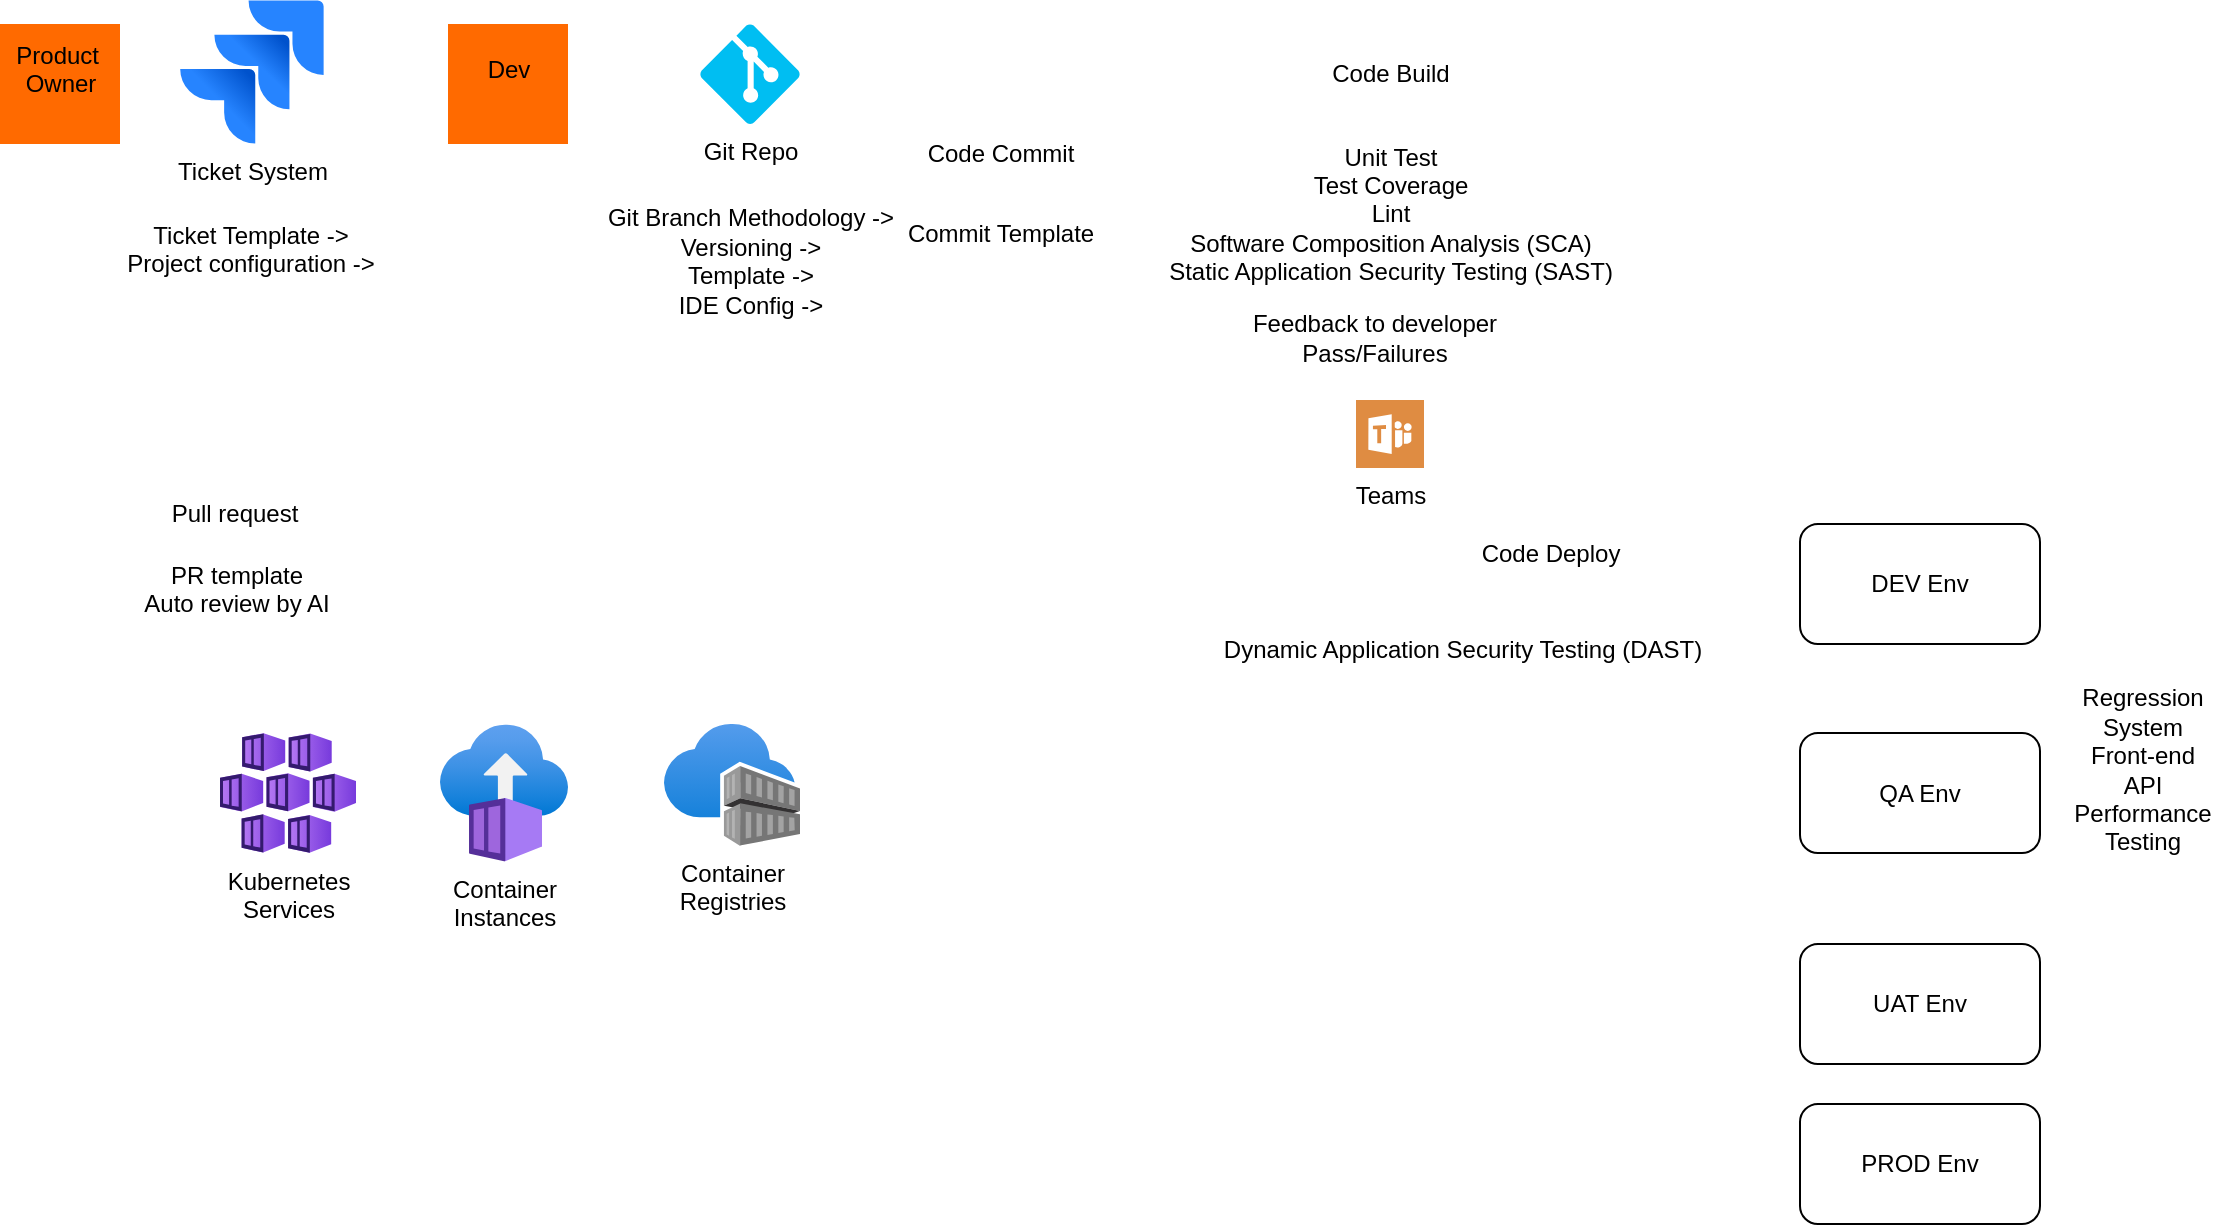 <mxfile version="25.0.3">
  <diagram name="Page-1" id="HFFRkxdLWE5YDhGh8fER">
    <mxGraphModel dx="441" dy="761" grid="1" gridSize="10" guides="1" tooltips="1" connect="1" arrows="1" fold="1" page="1" pageScale="1" pageWidth="1169" pageHeight="826" math="0" shadow="0">
      <root>
        <mxCell id="0" />
        <mxCell id="1" parent="0" />
        <mxCell id="EDXHS6EJhSH5jY5PzywB-1" value="&lt;div&gt;Dev&lt;/div&gt;&lt;div&gt;&lt;br&gt;&lt;/div&gt;" style="points=[];aspect=fixed;html=1;align=center;shadow=0;dashed=0;fillColor=#FF6A00;strokeColor=none;shape=mxgraph.alibaba_cloud.user;" vertex="1" parent="1">
          <mxGeometry x="254" y="330" width="60" height="60" as="geometry" />
        </mxCell>
        <mxCell id="EDXHS6EJhSH5jY5PzywB-2" value="&lt;div&gt;Product&amp;nbsp;&lt;/div&gt;&lt;div&gt;Owner&lt;/div&gt;&lt;div&gt;&lt;br&gt;&lt;/div&gt;" style="points=[];aspect=fixed;html=1;align=center;shadow=0;dashed=0;fillColor=#FF6A00;strokeColor=none;shape=mxgraph.alibaba_cloud.user;" vertex="1" parent="1">
          <mxGeometry x="30" y="330" width="60" height="60" as="geometry" />
        </mxCell>
        <mxCell id="EDXHS6EJhSH5jY5PzywB-3" value="Ticket System" style="image;html=1;image=img/lib/atlassian/Jira_Logo.svg;" vertex="1" parent="1">
          <mxGeometry x="120" y="318" width="72" height="72" as="geometry" />
        </mxCell>
        <mxCell id="EDXHS6EJhSH5jY5PzywB-4" value="Git Repo" style="verticalLabelPosition=bottom;html=1;verticalAlign=top;align=center;strokeColor=none;fillColor=#00BEF2;shape=mxgraph.azure.git_repository;" vertex="1" parent="1">
          <mxGeometry x="380" y="330" width="50" height="50" as="geometry" />
        </mxCell>
        <mxCell id="EDXHS6EJhSH5jY5PzywB-8" value="&lt;div&gt;Kubernetes&lt;/div&gt;&lt;div&gt;Services&lt;br&gt;&lt;/div&gt;" style="image;aspect=fixed;html=1;points=[];align=center;fontSize=12;image=img/lib/azure2/containers/Kubernetes_Services.svg;" vertex="1" parent="1">
          <mxGeometry x="140" y="684.5" width="68" height="60" as="geometry" />
        </mxCell>
        <mxCell id="EDXHS6EJhSH5jY5PzywB-9" value="&lt;div&gt;Container&lt;/div&gt;&lt;div&gt;Registries&lt;br&gt;&lt;/div&gt;" style="image;aspect=fixed;html=1;points=[];align=center;fontSize=12;image=img/lib/azure2/containers/Container_Registries.svg;" vertex="1" parent="1">
          <mxGeometry x="362" y="680" width="68" height="61" as="geometry" />
        </mxCell>
        <mxCell id="EDXHS6EJhSH5jY5PzywB-10" value="&lt;div&gt;Container&lt;/div&gt;&lt;div&gt;Instances&lt;/div&gt;&lt;div&gt;&lt;br&gt;&lt;/div&gt;" style="image;aspect=fixed;html=1;points=[];align=center;fontSize=12;image=img/lib/azure2/containers/Container_Instances.svg;" vertex="1" parent="1">
          <mxGeometry x="250" y="680" width="64" height="69" as="geometry" />
        </mxCell>
        <mxCell id="EDXHS6EJhSH5jY5PzywB-12" value="&lt;div&gt;Code Build&lt;/div&gt;" style="text;html=1;align=center;verticalAlign=middle;resizable=0;points=[];autosize=1;strokeColor=none;fillColor=none;" vertex="1" parent="1">
          <mxGeometry x="685" y="340" width="80" height="30" as="geometry" />
        </mxCell>
        <mxCell id="EDXHS6EJhSH5jY5PzywB-13" value="&lt;div&gt;Code Deploy&lt;/div&gt;" style="text;html=1;align=center;verticalAlign=middle;resizable=0;points=[];autosize=1;strokeColor=none;fillColor=none;" vertex="1" parent="1">
          <mxGeometry x="760" y="580" width="90" height="30" as="geometry" />
        </mxCell>
        <mxCell id="EDXHS6EJhSH5jY5PzywB-15" value="Code Commit" style="text;html=1;align=center;verticalAlign=middle;resizable=0;points=[];autosize=1;strokeColor=none;fillColor=none;" vertex="1" parent="1">
          <mxGeometry x="480" y="380" width="100" height="30" as="geometry" />
        </mxCell>
        <mxCell id="EDXHS6EJhSH5jY5PzywB-16" value="&lt;div&gt;Ticket Template -&amp;gt;&lt;br&gt;&lt;/div&gt;&lt;div&gt;Project configuration -&amp;gt;&lt;br&gt;&lt;/div&gt;&lt;div&gt;&lt;br&gt;&lt;/div&gt;" style="text;html=1;align=center;verticalAlign=middle;resizable=0;points=[];autosize=1;strokeColor=none;fillColor=none;" vertex="1" parent="1">
          <mxGeometry x="80" y="420" width="150" height="60" as="geometry" />
        </mxCell>
        <mxCell id="EDXHS6EJhSH5jY5PzywB-17" value="&lt;div&gt;Unit Test&lt;/div&gt;&lt;div&gt;Test Coverage&lt;br&gt;&lt;/div&gt;&lt;div&gt;Lint&lt;/div&gt;&lt;div&gt; Software Composition Analysis (SCA)&lt;/div&gt;&lt;div&gt;Static Application Security Testing (SAST)&lt;/div&gt;" style="text;html=1;align=center;verticalAlign=middle;resizable=0;points=[];autosize=1;strokeColor=none;fillColor=none;" vertex="1" parent="1">
          <mxGeometry x="600" y="380" width="250" height="90" as="geometry" />
        </mxCell>
        <mxCell id="EDXHS6EJhSH5jY5PzywB-18" value="&lt;div&gt;Teams&lt;/div&gt;&lt;div&gt;&lt;br&gt;&lt;/div&gt;" style="sketch=0;pointerEvents=1;shadow=0;dashed=0;html=1;strokeColor=none;fillColor=#DF8C42;labelPosition=center;verticalLabelPosition=bottom;verticalAlign=top;align=center;outlineConnect=0;shape=mxgraph.veeam2.microsoft_teams;" vertex="1" parent="1">
          <mxGeometry x="708" y="518" width="34" height="34" as="geometry" />
        </mxCell>
        <mxCell id="EDXHS6EJhSH5jY5PzywB-19" value="&lt;div&gt;Feedback to developer&lt;br&gt;&lt;/div&gt;&lt;div&gt;Pass/Failures &lt;br&gt;&lt;/div&gt;" style="text;html=1;align=center;verticalAlign=middle;resizable=0;points=[];autosize=1;strokeColor=none;fillColor=none;" vertex="1" parent="1">
          <mxGeometry x="642" y="467" width="150" height="40" as="geometry" />
        </mxCell>
        <mxCell id="EDXHS6EJhSH5jY5PzywB-21" value="Dynamic Application Security Testing (DAST)" style="text;html=1;align=center;verticalAlign=middle;resizable=0;points=[];autosize=1;strokeColor=none;fillColor=none;" vertex="1" parent="1">
          <mxGeometry x="631" y="628" width="260" height="30" as="geometry" />
        </mxCell>
        <mxCell id="EDXHS6EJhSH5jY5PzywB-22" value="&lt;div&gt;Git Branch Methodology -&amp;gt;&lt;br&gt;&lt;/div&gt;&lt;div&gt;Versioning -&amp;gt;&lt;/div&gt;&lt;div&gt;Template -&amp;gt;&lt;/div&gt;&lt;div&gt;IDE Config -&amp;gt;&lt;/div&gt;&lt;div&gt;&lt;br&gt;&lt;/div&gt;&lt;div&gt;&lt;br&gt;&lt;/div&gt;" style="text;html=1;align=center;verticalAlign=middle;resizable=0;points=[];autosize=1;strokeColor=none;fillColor=none;" vertex="1" parent="1">
          <mxGeometry x="320" y="413" width="170" height="100" as="geometry" />
        </mxCell>
        <mxCell id="EDXHS6EJhSH5jY5PzywB-23" value="&lt;div&gt;DEV Env&lt;/div&gt;" style="rounded=1;whiteSpace=wrap;html=1;" vertex="1" parent="1">
          <mxGeometry x="930" y="580" width="120" height="60" as="geometry" />
        </mxCell>
        <mxCell id="EDXHS6EJhSH5jY5PzywB-24" value="&lt;div&gt;QA Env&lt;/div&gt;" style="rounded=1;whiteSpace=wrap;html=1;" vertex="1" parent="1">
          <mxGeometry x="930" y="684.5" width="120" height="60" as="geometry" />
        </mxCell>
        <mxCell id="EDXHS6EJhSH5jY5PzywB-25" value="&lt;div&gt;UAT Env&lt;/div&gt;" style="rounded=1;whiteSpace=wrap;html=1;" vertex="1" parent="1">
          <mxGeometry x="930" y="790" width="120" height="60" as="geometry" />
        </mxCell>
        <mxCell id="EDXHS6EJhSH5jY5PzywB-26" value="&lt;div&gt;PROD Env&lt;/div&gt;" style="rounded=1;whiteSpace=wrap;html=1;" vertex="1" parent="1">
          <mxGeometry x="930" y="870" width="120" height="60" as="geometry" />
        </mxCell>
        <mxCell id="EDXHS6EJhSH5jY5PzywB-27" value="Commit Template" style="text;html=1;align=center;verticalAlign=middle;resizable=0;points=[];autosize=1;strokeColor=none;fillColor=none;" vertex="1" parent="1">
          <mxGeometry x="470" y="420" width="120" height="30" as="geometry" />
        </mxCell>
        <mxCell id="EDXHS6EJhSH5jY5PzywB-28" value="&lt;div&gt;Regression&lt;/div&gt;&lt;div&gt;System&lt;/div&gt;&lt;div&gt;Front-end&lt;/div&gt;&lt;div&gt;API&lt;/div&gt;&lt;div&gt;Performance&lt;/div&gt;&lt;div&gt;Testing&lt;br&gt;&lt;/div&gt;" style="text;html=1;align=center;verticalAlign=middle;resizable=0;points=[];autosize=1;strokeColor=none;fillColor=none;" vertex="1" parent="1">
          <mxGeometry x="1056" y="653" width="90" height="100" as="geometry" />
        </mxCell>
        <mxCell id="EDXHS6EJhSH5jY5PzywB-29" value="Pull request" style="text;html=1;align=center;verticalAlign=middle;resizable=0;points=[];autosize=1;strokeColor=none;fillColor=none;" vertex="1" parent="1">
          <mxGeometry x="102" y="560" width="90" height="30" as="geometry" />
        </mxCell>
        <mxCell id="EDXHS6EJhSH5jY5PzywB-30" value="&lt;div&gt;PR template&lt;/div&gt;&lt;div&gt;Auto review by AI&lt;/div&gt;&lt;div&gt;&lt;br&gt;&lt;/div&gt;" style="text;html=1;align=center;verticalAlign=middle;resizable=0;points=[];autosize=1;strokeColor=none;fillColor=none;" vertex="1" parent="1">
          <mxGeometry x="88" y="590" width="120" height="60" as="geometry" />
        </mxCell>
      </root>
    </mxGraphModel>
  </diagram>
</mxfile>
